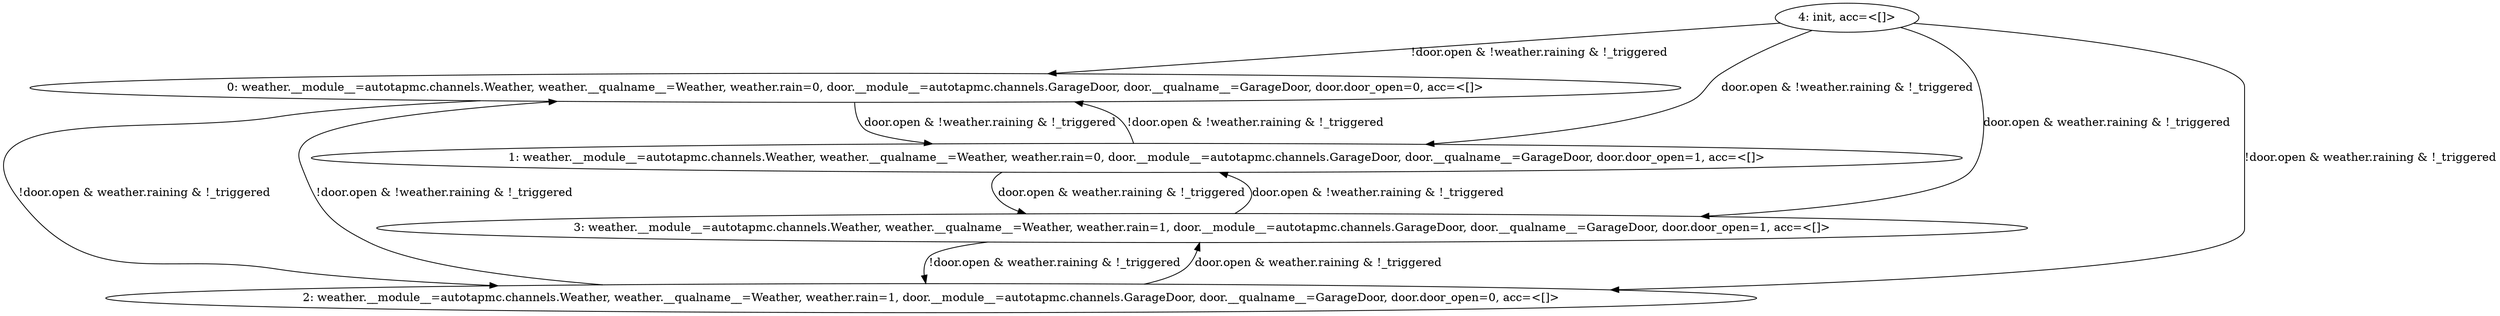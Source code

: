 digraph G {
	s0 [label="0: weather.__module__=autotapmc.channels.Weather, weather.__qualname__=Weather, weather.rain=0, door.__module__=autotapmc.channels.GarageDoor, door.__qualname__=GarageDoor, door.door_open=0, acc=<[]>"]
	s1 [label="1: weather.__module__=autotapmc.channels.Weather, weather.__qualname__=Weather, weather.rain=0, door.__module__=autotapmc.channels.GarageDoor, door.__qualname__=GarageDoor, door.door_open=1, acc=<[]>"]
	s2 [label="2: weather.__module__=autotapmc.channels.Weather, weather.__qualname__=Weather, weather.rain=1, door.__module__=autotapmc.channels.GarageDoor, door.__qualname__=GarageDoor, door.door_open=0, acc=<[]>"]
	s3 [label="3: weather.__module__=autotapmc.channels.Weather, weather.__qualname__=Weather, weather.rain=1, door.__module__=autotapmc.channels.GarageDoor, door.__qualname__=GarageDoor, door.door_open=1, acc=<[]>"]
	s4 [label="4: init, acc=<[]>"]
	s0 -> s1 [label="door.open & !weather.raining & !_triggered"]
	s0 -> s2 [label="!door.open & weather.raining & !_triggered"]
	s2 -> s3 [label="door.open & weather.raining & !_triggered"]
	s2 -> s0 [label="!door.open & !weather.raining & !_triggered"]
	s3 -> s2 [label="!door.open & weather.raining & !_triggered"]
	s3 -> s1 [label="door.open & !weather.raining & !_triggered"]
	s1 -> s0 [label="!door.open & !weather.raining & !_triggered"]
	s1 -> s3 [label="door.open & weather.raining & !_triggered"]
	s4 -> s0 [label="!door.open & !weather.raining & !_triggered"]
	s4 -> s1 [label="door.open & !weather.raining & !_triggered"]
	s4 -> s2 [label="!door.open & weather.raining & !_triggered"]
	s4 -> s3 [label="door.open & weather.raining & !_triggered"]
}
